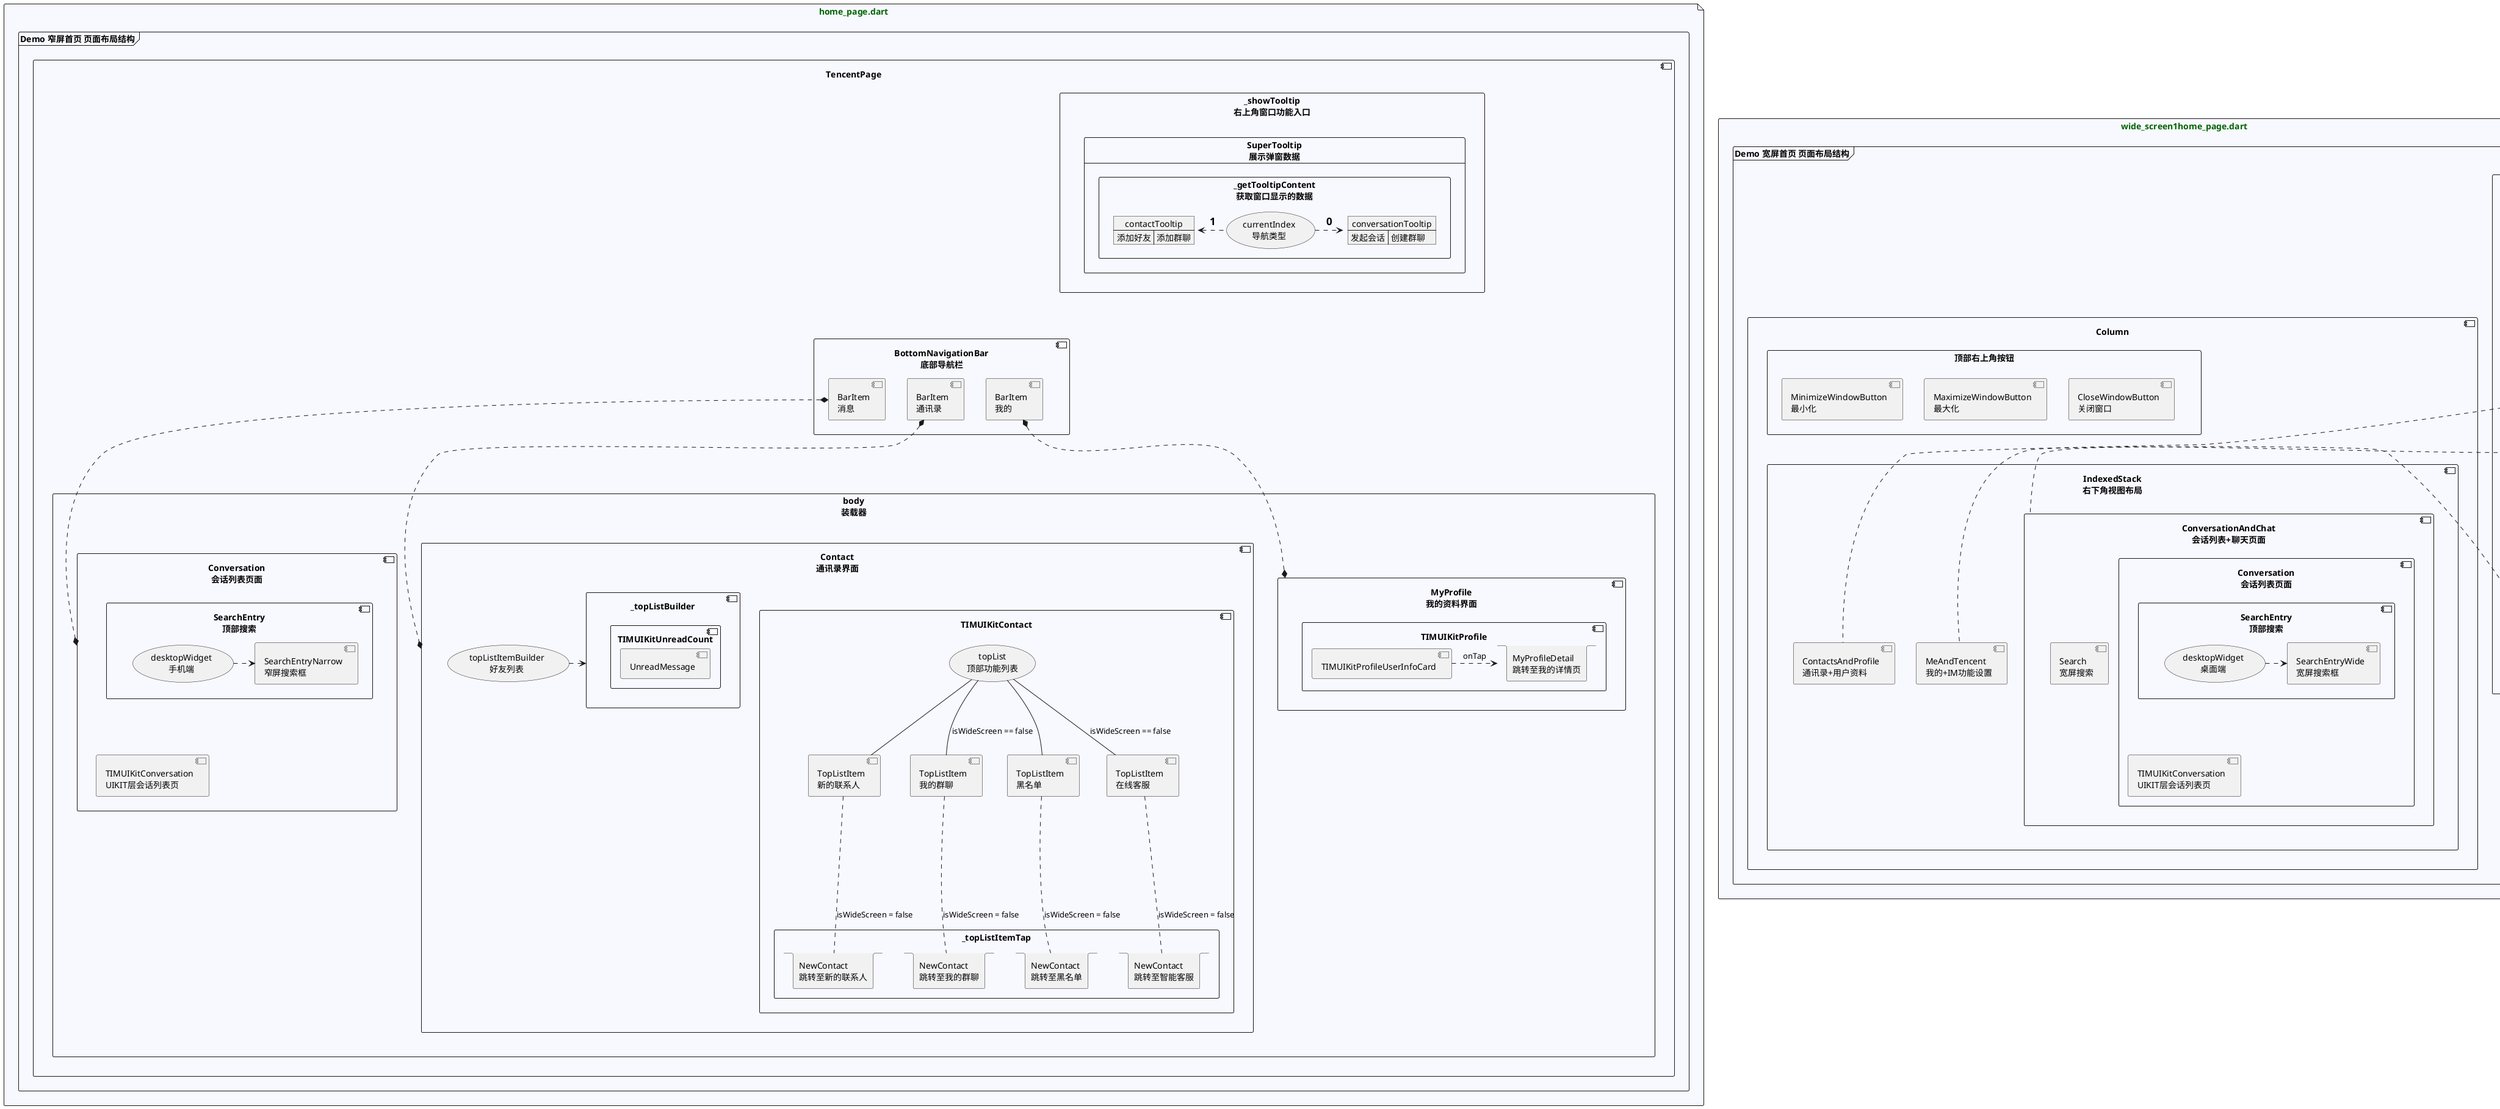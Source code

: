 @startuml
'https://plantuml.com/component-diagram

'属性初始化设置
skinparam file {
    FontColor #DarkGreen
    BackgroundColor #GhostWhite
}

file home_page.dart as file_home_page_dart{
    frame "Demo 窄屏首页 页面布局结构" as homePage_FW {
        component TencentPage as home_page_TencentPage_W {
            rectangle "_showTooltip\n右上角窗口功能入口" as TencentPage__showTooltip_M {
                card SuperTooltip\n展示弹窗数据{
                    rectangle _getTooltipContent\n获取窗口显示的数据 {
                        json contactTooltip{
                            "添加好友":"添加群聊"
                        }
                        json conversationTooltip{
                            "发起会话":"创建群聊"
                        }
                        (currentIndex\n导航类型) as _getTooltipContent_currentIndex_P

                        _getTooltipContent_currentIndex_P .left.> contactTooltip : = 1
                        _getTooltipContent_currentIndex_P .right.> conversationTooltip := 0
                    }
                }
            }

            component BottomNavigationBar\n底部导航栏 as BottomNavigationBar_W{
                [BarItem\n消息] as BarItem_Message_W
                [BarItem\n通讯录] as BarItem_Contact_W
                [BarItem\n我的] as BarItem_MyProfile_W

                BarItem_Message_W .[hidden] BarItem_Contact_W
                BarItem_Contact_W .[hidden] BarItem_MyProfile_W
            }

            TencentPage__showTooltip_M ..[hidden] BottomNavigationBar_W
            TencentPage__showTooltip_M ..[hidden] BottomNavigationBar_W


            rectangle body\n装载器 as home_page_TencentPage_body{
                component Conversation\n会话列表页面 as home_page_TencentPage_body_Conversation_W{
                    component SearchEntry\n顶部搜索 as home_page_TencentPage_Conversation_SearchEntry_W{
                        (desktopWidget\n手机端) as home_page_TencentPage_Conversation_SearchEntry_desktopWidget_M
                        [SearchEntryNarrow\n窄屏搜索框] as home_page_TencentPage_Conversation_SearchEntry_SearchEntryNarrow_W

                        home_page_TencentPage_Conversation_SearchEntry_desktopWidget_M .> home_page_TencentPage_Conversation_SearchEntry_SearchEntryNarrow_W
                    }
                    [TIMUIKitConversation\nUIKIT层会话列表页] as home_page_TencentPage_Conversation_TIMUIKitConversation_W

                    home_page_TencentPage_Conversation_SearchEntry_W ..[hidden] home_page_TencentPage_Conversation_TIMUIKitConversation_W
                }

                component Contact\n通讯录界面 as home_page_TencentPage_body_Contact_W{
                    component TIMUIKitContact\n as UIKit层通讯录{
                        (topList\n顶部功能列表) as home_page_TencentPage_body_Contact_topList_P
                        component TopListItem\n新的联系人 as home_page_TencentPage_body_Contact_NewContact{

                        }
                        component TopListItem\n我的群聊 as home_page_TencentPage_body_Contact_MyGroup{

                        }
                        component TopListItem\n黑名单 as home_page_TencentPage_body_Contact_BlackList{

                        }
                        component TopListItem\n在线客服 as home_page_TencentPage_body_Contact_CustomerService{

                        }
                        home_page_TencentPage_body_Contact_topList_P -- home_page_TencentPage_body_Contact_NewContact
                        home_page_TencentPage_body_Contact_topList_P -- home_page_TencentPage_body_Contact_MyGroup : isWideScreen == false
                        home_page_TencentPage_body_Contact_topList_P -- home_page_TencentPage_body_Contact_BlackList
                        home_page_TencentPage_body_Contact_topList_P -- home_page_TencentPage_body_Contact_CustomerService : isWideScreen == false

                        rectangle _topListItemTap as home_page_TencentPage_body_Contact__topListItemTap_M{
                            stack NewContact\n跳转至新的联系人 as route_home_page_2_newContact{

                            }
                            stack NewContact\n跳转至我的群聊 as route_home_page_2_group_list{

                            }
                            stack NewContact\n跳转至黑名单 as route_home_page_2_blackList{

                            }
                            stack NewContact\n跳转至智能客服 as route_home_page_2_customerServicePage{

                            }
                        }
                        home_page_TencentPage_body_Contact_NewContact .. route_home_page_2_newContact : isWideScreen = false
                        home_page_TencentPage_body_Contact_MyGroup .. route_home_page_2_group_list : isWideScreen = false
                        home_page_TencentPage_body_Contact_BlackList .. route_home_page_2_blackList : isWideScreen = false
                        home_page_TencentPage_body_Contact_CustomerService .. route_home_page_2_customerServicePage : isWideScreen = false
                    }

                    (topListItemBuilder\n好友列表) as home_page_TencentPage_body_MyProfile_topListItemBuilder_M
                    component _topListBuilder as home_page_TencentPage_body_MyProfile__topListBuilder_W{
                        component TIMUIKitUnreadCount as home_page_TencentPage_body_MyProfile__topListBuilder_TIMUIKitUnreadCount_W{
                            [UnreadMessage] as home_page_TencentPage_body_MyProfile__topListBuilder_TIMUIKitUnreadCount_UnreadMessage_W
                        }
                    }
                    home_page_TencentPage_body_MyProfile_topListItemBuilder_M .right.> home_page_TencentPage_body_MyProfile__topListBuilder_W
                }

                component MyProfile\n我的资料界面 as home_page_TencentPage_body_MyProfile_W{
                    component TIMUIKitProfile as home_page_TencentPage_body_MyProfile_TIMUIKitProfile_W{
                        component TIMUIKitProfileUserInfoCard as home_page_TencentPage_body_MyProfile_TIMUIKitProfile_TIMUIKitProfileUserInfoCard_W{

                        }
                        stack MyProfileDetail\n跳转至我的详情页 as route_home_page_2_my_profile_detail_M{
                        }

                        home_page_TencentPage_body_MyProfile_TIMUIKitProfile_TIMUIKitProfileUserInfoCard_W .right.> route_home_page_2_my_profile_detail_M :onTap
                    }
                }

                home_page_TencentPage_body_Conversation_W .[hidden] home_page_TencentPage_body_Contact_W
                home_page_TencentPage_body_Contact_W .[hidden] home_page_TencentPage_body_MyProfile_W
            }

            BottomNavigationBar_W ..[hidden] home_page_TencentPage_body

            BarItem_Message_W *.* home_page_TencentPage_body_Conversation_W
            BarItem_Contact_W *.* home_page_TencentPage_body_Contact_W
            BarItem_MyProfile_W *.* home_page_TencentPage_body_MyProfile_W
        }
    }
}


file wide_screen1home_page.dart as wide_screen1file_home_page_dart{
    frame "Demo 宽屏首页 页面布局结构" as wide_screen1homePage_FW {
        component LeftBar\n左侧导航Bar as LeftBar_W{
            [NavigationBarData\n消息] as LeftBar_NavigationBarData_Msg_W
            [NavigationBarData\n通讯录] as LeftBar_NavigationBarData_Contact
            [NavigationBarData\n我的] as LeftBar_NavigationBarData_My

            LeftBar_NavigationBarData_Msg_W ..[hidden]  LeftBar_NavigationBarData_Contact
            LeftBar_NavigationBarData_Contact ..[hidden] LeftBar_NavigationBarData_My
        }

        component Column as wide_screen1homePage_Column_W {
            rectangle 顶部右上角按钮 as wide_screen1homePage_right_top_buttons{
                [MinimizeWindowButton\n最小化] as MinimizeWindowButton_W
                [MaximizeWindowButton\n最大化] as MaximizeWindowButton_W
                [CloseWindowButton\n关闭窗口] as CloseWindowButton_W

                MinimizeWindowButton_W .[hidden] MaximizeWindowButton_W
                MaximizeWindowButton_W .[hidden] CloseWindowButton_W
            }

            component IndexedStack\n右下角视图布局 as IndexedStack_W{
                component ConversationAndChat\n会话列表+聊天页面 as ConversationAndChat_W {
                    component Search\n宽屏搜索 as ConversationAndChat_Search_W{

                    }
                    component Conversation\n会话列表页面 as ConversationAndChat_Conversation_W{
                        component SearchEntry\n顶部搜索 as ConversationAndChat_Conversation_SearchEntry_W{
                            (desktopWidget\n桌面端) as ConversationAndChat_Conversation_SearchEntry_desktopWidget_M
                            [SearchEntryWide\n宽屏搜索框] as ConversationAndChat_Conversation_SearchEntry_SearchEntryWide_W

                            ConversationAndChat_Conversation_SearchEntry_desktopWidget_M .> ConversationAndChat_Conversation_SearchEntry_SearchEntryWide_W
                        }
                        [TIMUIKitConversation\nUIKIT层会话列表页] as ConversationAndChat_Conversation_TIMUIKitConversation_W

                        ConversationAndChat_Conversation_SearchEntry_W ..[hidden] ConversationAndChat_Conversation_TIMUIKitConversation_W
                    }
                }
                component ContactsAndProfile\n通讯录+用户资料 as ContactsAndProfile_W{
'                    component TIMUIKitContact\n as UIKit层通讯录{
'                                            (topList\n顶部功能列表) as home_page_TencentPage_body_Contact_topList_P
'                                            component TopListItem\n新的联系人 as home_page_TencentPage_body_Contact_NewContact{
'
'                                            }
'                                            component TopListItem\n我的群聊 as home_page_TencentPage_body_Contact_MyGroup{
'
'                                            }
'                                            component TopListItem\n黑名单 as home_page_TencentPage_body_Contact_BlackList{
'
'                                            }
'                                            component TopListItem\n在线客服 as home_page_TencentPage_body_Contact_CustomerService{
'
'                                            }
'                                            home_page_TencentPage_body_Contact_topList_P -- home_page_TencentPage_body_Contact_NewContact
'                                            home_page_TencentPage_body_Contact_topList_P -- home_page_TencentPage_body_Contact_MyGroup : isWideScreen == false
'                                            home_page_TencentPage_body_Contact_topList_P -- home_page_TencentPage_body_Contact_BlackList
'                                            home_page_TencentPage_body_Contact_topList_P -- home_page_TencentPage_body_Contact_CustomerService : isWideScreen == false
'
'                                            rectangle _topListItemTap as home_page_TencentPage_body_Contact__topListItemTap_M{
'                                                component showPopupWindow\n新的联系人 as home_page_TencentPage_body_Contact__topListItemTap_showPopupWindow_W{
'
'                                                }
'
'                                                stack NewContact\n新的联系人 as route_home_page_2_newContact{
'
'                                                }
'                                            }
'
'                                            home_page_TencentPage_body_Contact_NewContact .. home_page_TencentPage_body_Contact__topListItemTap_showPopupWindow_W
'                                            home_page_TencentPage_body_Contact_NewContact .. route_home_page_2_newContact
'                                        }
                }
                [MeAndTencent\n我的+IM功能设置] as MeAndTencent_W

                ConversationAndChat_W .[hidden]  ContactsAndProfile_W
                ContactsAndProfile_W .[hidden] MeAndTencent_W
            }

            wide_screen1homePage_right_top_buttons ..[hidden] IndexedStack_W
        }

        LeftBar_NavigationBarData_Msg_W . ConversationAndChat_W
        LeftBar_NavigationBarData_Contact . ContactsAndProfile_W
        LeftBar_NavigationBarData_My . MeAndTencent_W

        IndexedStack_W .[hidden] MinimizeWindowButton_W
    }
}

@enduml
